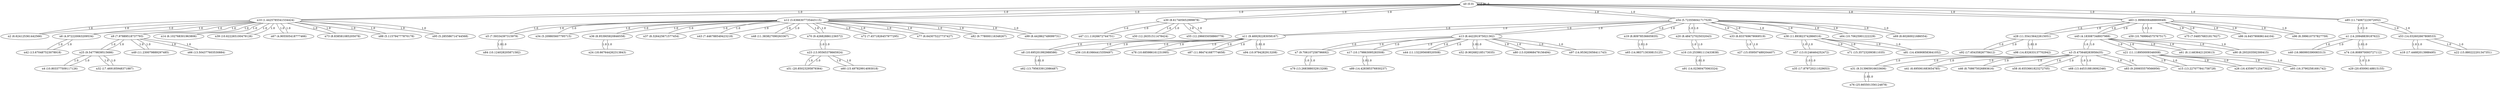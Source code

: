 graph {
n0 [label="n0 (0.0)"];
n1 [label="n1 (14.20948839187622)"];
n2 [label="n2 (6.624125361442566)"];
n3 [label="n3 (5.475648283958435)"];
n4 [label="n4 (10.803377509117126)"];
n5 [label="n5 (7.59334397315979)"];
n6 [label="n6 (4.972220063209534)"];
n7 [label="n7 (9.706107258796692)"];
n8 [label="n8 (10.695201992988586)"];
n9 [label="n9 (7.97889518737793)"];
n10 [label="n10 (1.4425785541534424)"];
n11 [label="n11 (9.469292283058167)"];
n12 [label="n12 (3.6366307735443115)"];
n13 [label="n13 (8.442291975021362)"];
n14 [label="n14 (6.102768301963806)"];
n15 [label="n15 (13.227077841758728)"];
n16 [label="n16 (10.253981113433838)"];
n17 [label="n17 (10.179863095283508)"];
n18 [label="n18 (17.44682013988495)"];
n19 [label="n19 (8.80978536605835)"];
n20 [label="n20 (8.484727025032043)"];
n21 [label="n21 (11.118950009346008)"];
n22 [label="n22 (15.880222201347351)"];
n23 [label="n23 (13.95565378665924)"];
n24 [label="n24 (18.667644262313843)"];
n25 [label="n25 (9.54779839515686)"];
n26 [label="n26 (16.435907125473022)"];
n27 [label="n27 (15.059507489204407)"];
n28 [label="n28 (11.554156422615051)"];
n29 [label="n29 (20.65006148815155)"];
n30 [label="n30 (8.617405652999878)"];
n31 [label="n31 (9.313965916633606)"];
n32 [label="n32 (17.469185948371887)"];
n33 [label="n33 (6.833769679069519)"];
n34 [label="n34 (5.209805607795715)"];
n35 [label="n35 (17.879720211029053)"];
n36 [label="n36 (8.953905820846558)"];
n37 [label="n37 (8.326425671577454)"];
n38 [label="n38 (11.893823742866516)"];
n39 [label="n39 (10.622265100479126)"];
n40 [label="n40 (16.980993390083313)"];
n41 [label="n41 (6.695061683654785)"];
n42 [label="n42 (13.670487523078918)"];
n43 [label="n43 (7.446788549423218)"];
n44 [label="n44 (11.132295608520508)"];
n45 [label="n45 (4.183087348937988)"];
n46 [label="n46 (8.708675026893616)"];
n47 [label="n47 (11.11626672744751)"];
n48 [label="n48 (11.383827090263367)"];
n49 [label="n49 (11.230079889297485)"];
n50 [label="n50 (12.26351511478424)"];
n51 [label="n51 (20.85023295879364)"];
n52 [label="n52 (9.902682185173035)"];
n53 [label="n53 (14.032602667808533)"];
n54 [label="n54 (5.723556041717529)"];
n55 [label="n55 (12.296655058860779)"];
n56 [label="n56 (10.810664415359497)"];
n57 [label="n57 (13.01246464252472)"];
n58 [label="n58 (6.6553661823272705)"];
n59 [label="n59 (10.769964575767517)"];
n60 [label="n60 (15.497829914093018)"];
n61 [label="n61 (8.114636421203613)"];
n62 [label="n62 (13.795633912086487)"];
n63 [label="n63 (1.9996006488800049)"];
n64 [label="n64 (10.70625901222229)"];
n65 [label="n65 (14.983713030815125)"];
n66 [label="n66 (13.504377603530884)"];
n67 [label="n67 (4.905505418777466)"];
n68 [label="n68 (13.445318818092346)"];
n69 [label="n69 (8.60260021686554)"];
n70 [label="n70 (9.426828861236572)"];
n71 [label="n71 (15.357232093811035)"];
n72 [label="n72 (7.4571826457977295)"];
n73 [label="n73 (8.838581085205078)"];
n74 [label="n74 (16.808970093727112)"];
n75 [label="n75 (7.048576831817627)"];
n76 [label="n76 (25.665501356124878)"];
n77 [label="n77 (6.643075227737427)"];
n78 [label="n78 (10.685986161231995)"];
n79 [label="n79 (13.268388032913208)"];
n80 [label="n80 (13.026968479156494)"];
n81 [label="n81 (14.456908583641052)"];
n82 [label="n82 (9.778000116348267)"];
n83 [label="n83 (9.200655579566956)"];
n84 [label="n84 (10.124028205871582)"];
n85 [label="n85 (11.74067223072052)"];
n86 [label="n86 (4.645790696144104)"];
n87 [label="n87 (11.984741687774658)"];
n88 [label="n88 (5.115794777870178)"];
n89 [label="n89 (14.428385376930237)"];
n90 [label="n90 (8.293203592300415)"];
n91 [label="n91 (14.02360475063324)"];
n92 [label="n92 (17.65435826778412)"];
n93 [label="n93 (16.37902581691742)"];
n94 [label="n94 (10.9794282913208)"];
n95 [label="n95 (5.285586714744568)"];
n96 [label="n96 (8.399610757827759)"];
n97 [label="n97 (14.953623056411743)"];
n98 [label="n98 (14.832633137702942)"];
n99 [label="n99 (8.442862749099731)"];
n0 -- n54 [weight=1.0 label=1.0];
n0 -- n0 [weight=1.0 label=1.0];
n0 -- n0 [weight=1.0 label=1.0];
n0 -- n30 [weight=1.0 label=1.0];
n0 -- n85 [weight=1.0 label=1.0];
n0 -- n12 [weight=1.0 label=1.0];
n0 -- n63 [weight=1.0 label=1.0];
n0 -- n10 [weight=1.0 label=1.0];
n1 -- n40 [weight=1.0 label=1.0];
n1 -- n74 [weight=1.0 label=1.0];
n1 -- n85 [weight=1.0 label=1.0];
n2 -- n10 [weight=1.0 label=1.0];
n3 -- n41 [weight=1.0 label=1.0];
n3 -- n58 [weight=1.0 label=1.0];
n3 -- n46 [weight=1.0 label=1.0];
n3 -- n31 [weight=1.0 label=1.0];
n3 -- n45 [weight=1.0 label=1.0];
n3 -- n83 [weight=1.0 label=1.0];
n3 -- n68 [weight=1.0 label=1.0];
n4 -- n25 [weight=1.0 label=1.0];
n5 -- n84 [weight=1.0 label=1.0];
n5 -- n12 [weight=1.0 label=1.0];
n6 -- n42 [weight=1.0 label=1.0];
n6 -- n10 [weight=1.0 label=1.0];
n7 -- n13 [weight=1.0 label=1.0];
n7 -- n79 [weight=1.0 label=1.0];
n8 -- n62 [weight=1.0 label=1.0];
n8 -- n11 [weight=1.0 label=1.0];
n9 -- n25 [weight=1.0 label=1.0];
n9 -- n66 [weight=1.0 label=1.0];
n9 -- n49 [weight=1.0 label=1.0];
n9 -- n10 [weight=1.0 label=1.0];
n10 -- n14 [weight=1.0 label=1.0];
n10 -- n73 [weight=1.0 label=1.0];
n10 -- n67 [weight=1.0 label=1.0];
n10 -- n9 [weight=1.0 label=1.0];
n10 -- n0 [weight=1.0 label=1.0];
n10 -- n2 [weight=1.0 label=1.0];
n10 -- n6 [weight=1.0 label=1.0];
n10 -- n39 [weight=1.0 label=1.0];
n10 -- n88 [weight=1.0 label=1.0];
n10 -- n95 [weight=1.0 label=1.0];
n11 -- n78 [weight=1.0 label=1.0];
n11 -- n8 [weight=1.0 label=1.0];
n11 -- n94 [weight=1.0 label=1.0];
n11 -- n87 [weight=1.0 label=1.0];
n11 -- n54 [weight=1.0 label=1.0];
n11 -- n56 [weight=1.0 label=1.0];
n12 -- n36 [weight=1.0 label=1.0];
n12 -- n34 [weight=1.0 label=1.0];
n12 -- n0 [weight=1.0 label=1.0];
n12 -- n37 [weight=1.0 label=1.0];
n12 -- n43 [weight=1.0 label=1.0];
n12 -- n77 [weight=1.0 label=1.0];
n12 -- n70 [weight=1.0 label=1.0];
n12 -- n72 [weight=1.0 label=1.0];
n12 -- n48 [weight=1.0 label=1.0];
n12 -- n82 [weight=1.0 label=1.0];
n12 -- n5 [weight=1.0 label=1.0];
n12 -- n99 [weight=1.0 label=1.0];
n13 -- n54 [weight=1.0 label=1.0];
n13 -- n97 [weight=1.0 label=1.0];
n13 -- n44 [weight=1.0 label=1.0];
n13 -- n52 [weight=1.0 label=1.0];
n13 -- n80 [weight=1.0 label=1.0];
n13 -- n17 [weight=1.0 label=1.0];
n13 -- n7 [weight=1.0 label=1.0];
n14 -- n10 [weight=1.0 label=1.0];
n15 -- n21 [weight=1.0 label=1.0];
n16 -- n20 [weight=1.0 label=1.0];
n16 -- n91 [weight=1.0 label=1.0];
n17 -- n13 [weight=1.0 label=1.0];
n17 -- n89 [weight=1.0 label=1.0];
n18 -- n53 [weight=1.0 label=1.0];
n19 -- n54 [weight=1.0 label=1.0];
n19 -- n65 [weight=1.0 label=1.0];
n20 -- n16 [weight=1.0 label=1.0];
n20 -- n54 [weight=1.0 label=1.0];
n21 -- n93 [weight=1.0 label=1.0];
n21 -- n15 [weight=1.0 label=1.0];
n21 -- n26 [weight=1.0 label=1.0];
n21 -- n45 [weight=1.0 label=1.0];
n22 -- n53 [weight=1.0 label=1.0];
n23 -- n60 [weight=1.0 label=1.0];
n23 -- n51 [weight=1.0 label=1.0];
n23 -- n70 [weight=1.0 label=1.0];
n24 -- n36 [weight=1.0 label=1.0];
n25 -- n9 [weight=1.0 label=1.0];
n25 -- n4 [weight=1.0 label=1.0];
n25 -- n32 [weight=1.0 label=1.0];
n26 -- n21 [weight=1.0 label=1.0];
n27 -- n33 [weight=1.0 label=1.0];
n28 -- n98 [weight=1.0 label=1.0];
n28 -- n92 [weight=1.0 label=1.0];
n28 -- n63 [weight=1.0 label=1.0];
n29 -- n74 [weight=1.0 label=1.0];
n30 -- n50 [weight=1.0 label=1.0];
n30 -- n55 [weight=1.0 label=1.0];
n30 -- n47 [weight=1.0 label=1.0];
n30 -- n0 [weight=1.0 label=1.0];
n31 -- n3 [weight=1.0 label=1.0];
n31 -- n76 [weight=1.0 label=1.0];
n32 -- n25 [weight=1.0 label=1.0];
n33 -- n54 [weight=1.0 label=1.0];
n33 -- n27 [weight=1.0 label=1.0];
n34 -- n12 [weight=1.0 label=1.0];
n35 -- n57 [weight=1.0 label=1.0];
n36 -- n12 [weight=1.0 label=1.0];
n36 -- n24 [weight=1.0 label=1.0];
n37 -- n12 [weight=1.0 label=1.0];
n38 -- n57 [weight=1.0 label=1.0];
n38 -- n54 [weight=1.0 label=1.0];
n38 -- n71 [weight=1.0 label=1.0];
n38 -- n81 [weight=1.0 label=1.0];
n39 -- n10 [weight=1.0 label=1.0];
n40 -- n1 [weight=1.0 label=1.0];
n41 -- n3 [weight=1.0 label=1.0];
n42 -- n6 [weight=1.0 label=1.0];
n43 -- n12 [weight=1.0 label=1.0];
n44 -- n13 [weight=1.0 label=1.0];
n45 -- n3 [weight=1.0 label=1.0];
n45 -- n90 [weight=1.0 label=1.0];
n45 -- n21 [weight=1.0 label=1.0];
n45 -- n61 [weight=1.0 label=1.0];
n45 -- n63 [weight=1.0 label=1.0];
n46 -- n3 [weight=1.0 label=1.0];
n47 -- n30 [weight=1.0 label=1.0];
n48 -- n12 [weight=1.0 label=1.0];
n49 -- n9 [weight=1.0 label=1.0];
n50 -- n30 [weight=1.0 label=1.0];
n51 -- n23 [weight=1.0 label=1.0];
n52 -- n13 [weight=1.0 label=1.0];
n53 -- n22 [weight=1.0 label=1.0];
n53 -- n18 [weight=1.0 label=1.0];
n53 -- n85 [weight=1.0 label=1.0];
n54 -- n0 [weight=1.0 label=1.0];
n54 -- n69 [weight=1.0 label=1.0];
n54 -- n11 [weight=1.0 label=1.0];
n54 -- n19 [weight=1.0 label=1.0];
n54 -- n33 [weight=1.0 label=1.0];
n54 -- n38 [weight=1.0 label=1.0];
n54 -- n13 [weight=1.0 label=1.0];
n54 -- n20 [weight=1.0 label=1.0];
n54 -- n64 [weight=1.0 label=1.0];
n55 -- n30 [weight=1.0 label=1.0];
n56 -- n11 [weight=1.0 label=1.0];
n57 -- n35 [weight=1.0 label=1.0];
n57 -- n38 [weight=1.0 label=1.0];
n58 -- n3 [weight=1.0 label=1.0];
n59 -- n63 [weight=1.0 label=1.0];
n60 -- n23 [weight=1.0 label=1.0];
n61 -- n45 [weight=1.0 label=1.0];
n62 -- n8 [weight=1.0 label=1.0];
n63 -- n45 [weight=1.0 label=1.0];
n63 -- n86 [weight=1.0 label=1.0];
n63 -- n96 [weight=1.0 label=1.0];
n63 -- n28 [weight=1.0 label=1.0];
n63 -- n59 [weight=1.0 label=1.0];
n63 -- n75 [weight=1.0 label=1.0];
n63 -- n0 [weight=1.0 label=1.0];
n64 -- n54 [weight=1.0 label=1.0];
n65 -- n19 [weight=1.0 label=1.0];
n66 -- n9 [weight=1.0 label=1.0];
n67 -- n10 [weight=1.0 label=1.0];
n68 -- n3 [weight=1.0 label=1.0];
n69 -- n54 [weight=1.0 label=1.0];
n70 -- n12 [weight=1.0 label=1.0];
n70 -- n23 [weight=1.0 label=1.0];
n71 -- n38 [weight=1.0 label=1.0];
n72 -- n12 [weight=1.0 label=1.0];
n73 -- n10 [weight=1.0 label=1.0];
n74 -- n29 [weight=1.0 label=1.0];
n74 -- n1 [weight=1.0 label=1.0];
n75 -- n63 [weight=1.0 label=1.0];
n76 -- n31 [weight=1.0 label=1.0];
n77 -- n12 [weight=1.0 label=1.0];
n78 -- n11 [weight=1.0 label=1.0];
n79 -- n7 [weight=1.0 label=1.0];
n80 -- n13 [weight=1.0 label=1.0];
n81 -- n38 [weight=1.0 label=1.0];
n82 -- n12 [weight=1.0 label=1.0];
n83 -- n3 [weight=1.0 label=1.0];
n84 -- n5 [weight=1.0 label=1.0];
n85 -- n1 [weight=1.0 label=1.0];
n85 -- n0 [weight=1.0 label=1.0];
n85 -- n53 [weight=1.0 label=1.0];
n86 -- n63 [weight=1.0 label=1.0];
n87 -- n11 [weight=1.0 label=1.0];
n88 -- n10 [weight=1.0 label=1.0];
n89 -- n17 [weight=1.0 label=1.0];
n90 -- n45 [weight=1.0 label=1.0];
n91 -- n16 [weight=1.0 label=1.0];
n92 -- n28 [weight=1.0 label=1.0];
n93 -- n21 [weight=1.0 label=1.0];
n94 -- n11 [weight=1.0 label=1.0];
n95 -- n10 [weight=1.0 label=1.0];
n96 -- n63 [weight=1.0 label=1.0];
n97 -- n13 [weight=1.0 label=1.0];
n98 -- n28 [weight=1.0 label=1.0];
n99 -- n12 [weight=1.0 label=1.0];
}
